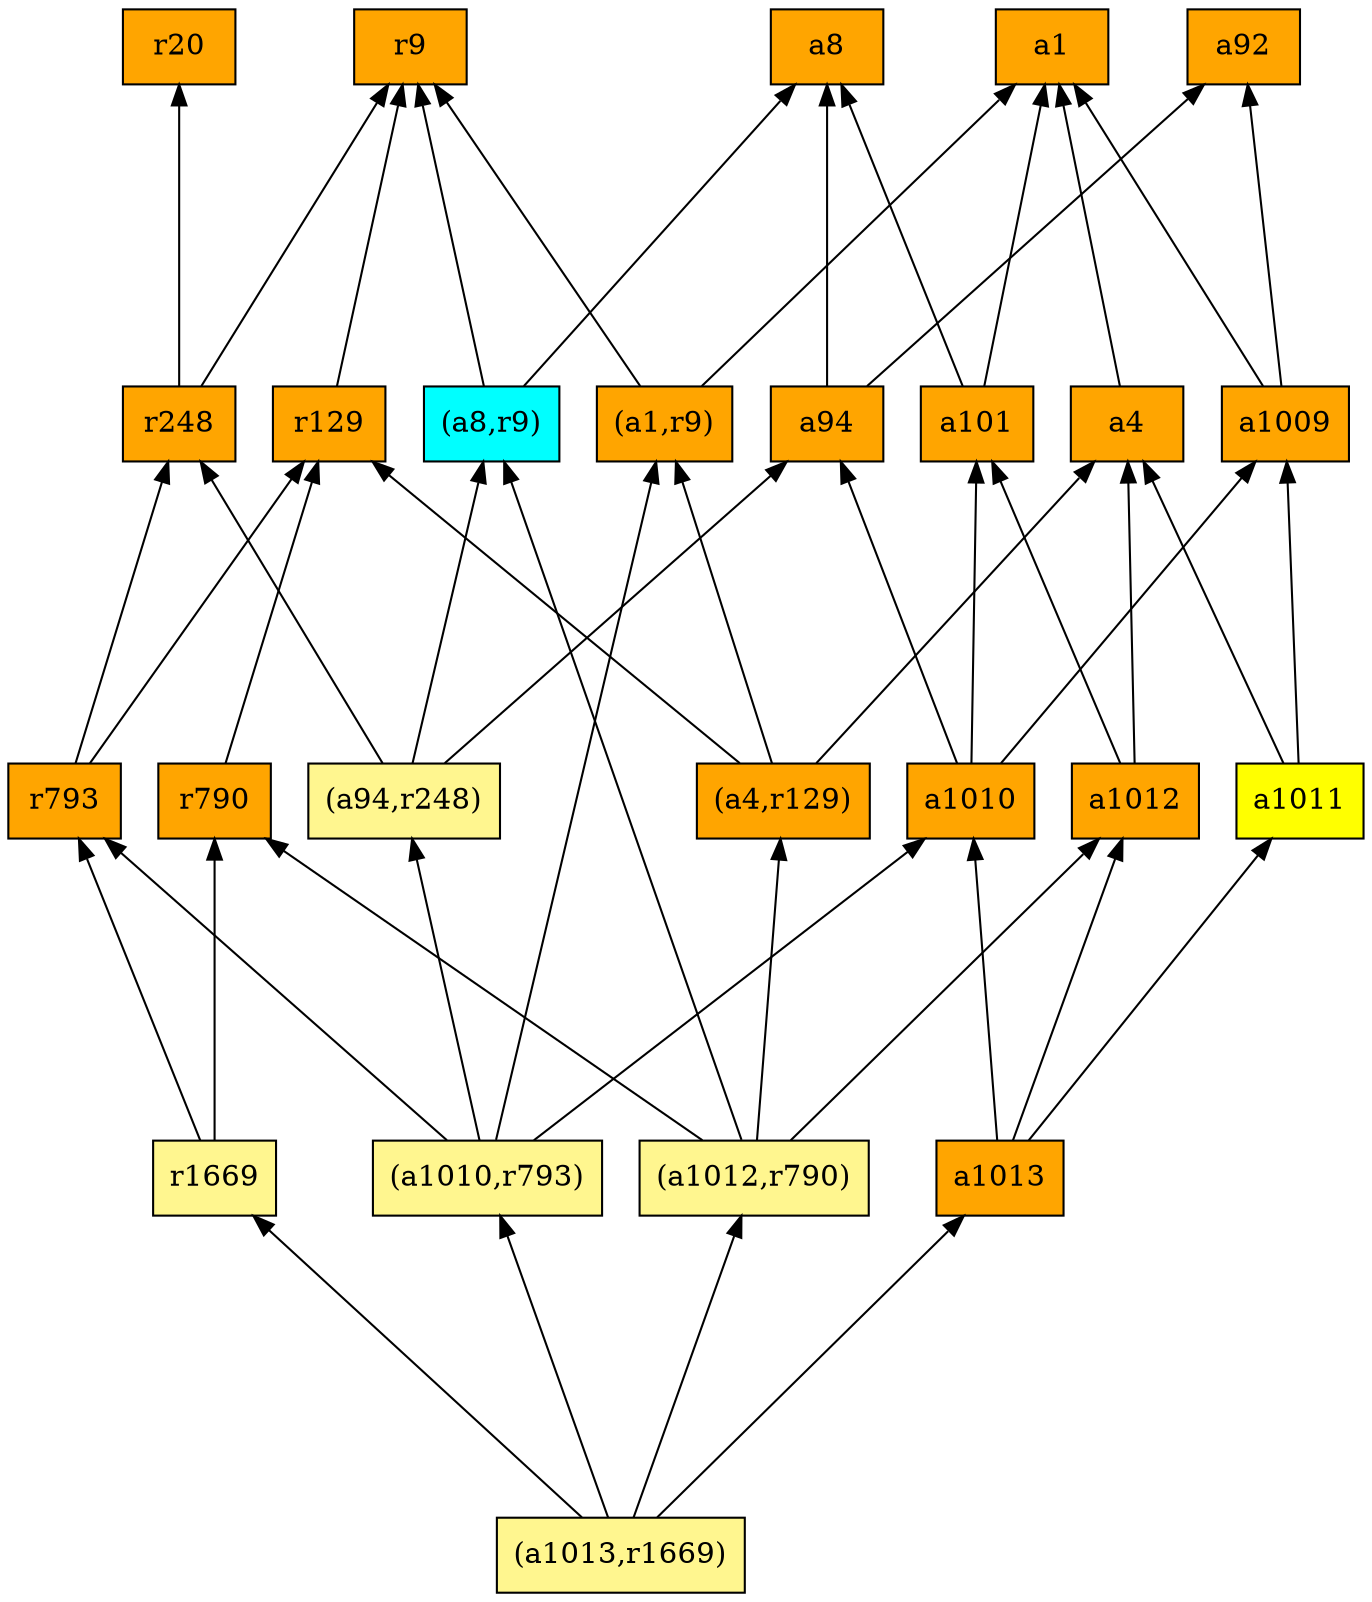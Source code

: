 digraph G {
rankdir=BT;ranksep="2.0";
"(a1,r9)" [shape=record,fillcolor=orange,style=filled,label="{(a1,r9)}"];
"a1009" [shape=record,fillcolor=orange,style=filled,label="{a1009}"];
"a92" [shape=record,fillcolor=orange,style=filled,label="{a92}"];
"r129" [shape=record,fillcolor=orange,style=filled,label="{r129}"];
"a8" [shape=record,fillcolor=orange,style=filled,label="{a8}"];
"a1011" [shape=record,fillcolor=yellow,style=filled,label="{a1011}"];
"(a8,r9)" [shape=record,fillcolor=cyan,style=filled,label="{(a8,r9)}"];
"(a1012,r790)" [shape=record,fillcolor=khaki1,style=filled,label="{(a1012,r790)}"];
"r1669" [shape=record,fillcolor=khaki1,style=filled,label="{r1669}"];
"(a1010,r793)" [shape=record,fillcolor=khaki1,style=filled,label="{(a1010,r793)}"];
"r793" [shape=record,fillcolor=orange,style=filled,label="{r793}"];
"r9" [shape=record,fillcolor=orange,style=filled,label="{r9}"];
"r790" [shape=record,fillcolor=orange,style=filled,label="{r790}"];
"a101" [shape=record,fillcolor=orange,style=filled,label="{a101}"];
"a1010" [shape=record,fillcolor=orange,style=filled,label="{a1010}"];
"a1" [shape=record,fillcolor=orange,style=filled,label="{a1}"];
"r248" [shape=record,fillcolor=orange,style=filled,label="{r248}"];
"a4" [shape=record,fillcolor=orange,style=filled,label="{a4}"];
"(a1013,r1669)" [shape=record,fillcolor=khaki1,style=filled,label="{(a1013,r1669)}"];
"(a4,r129)" [shape=record,fillcolor=orange,style=filled,label="{(a4,r129)}"];
"(a94,r248)" [shape=record,fillcolor=khaki1,style=filled,label="{(a94,r248)}"];
"r20" [shape=record,fillcolor=orange,style=filled,label="{r20}"];
"a1012" [shape=record,fillcolor=orange,style=filled,label="{a1012}"];
"a1013" [shape=record,fillcolor=orange,style=filled,label="{a1013}"];
"a94" [shape=record,fillcolor=orange,style=filled,label="{a94}"];
"(a1,r9)" -> "r9"
"(a1,r9)" -> "a1"
"a1009" -> "a1"
"a1009" -> "a92"
"r129" -> "r9"
"a1011" -> "a1009"
"a1011" -> "a4"
"(a8,r9)" -> "r9"
"(a8,r9)" -> "a8"
"(a1012,r790)" -> "(a8,r9)"
"(a1012,r790)" -> "(a4,r129)"
"(a1012,r790)" -> "a1012"
"(a1012,r790)" -> "r790"
"r1669" -> "r793"
"r1669" -> "r790"
"(a1010,r793)" -> "(a1,r9)"
"(a1010,r793)" -> "(a94,r248)"
"(a1010,r793)" -> "r793"
"(a1010,r793)" -> "a1010"
"r793" -> "r129"
"r793" -> "r248"
"r790" -> "r129"
"a101" -> "a1"
"a101" -> "a8"
"a1010" -> "a1009"
"a1010" -> "a94"
"a1010" -> "a101"
"r248" -> "r9"
"r248" -> "r20"
"a4" -> "a1"
"(a1013,r1669)" -> "(a1012,r790)"
"(a1013,r1669)" -> "r1669"
"(a1013,r1669)" -> "(a1010,r793)"
"(a1013,r1669)" -> "a1013"
"(a4,r129)" -> "(a1,r9)"
"(a4,r129)" -> "r129"
"(a4,r129)" -> "a4"
"(a94,r248)" -> "(a8,r9)"
"(a94,r248)" -> "a94"
"(a94,r248)" -> "r248"
"a1012" -> "a4"
"a1012" -> "a101"
"a1013" -> "a1011"
"a1013" -> "a1012"
"a1013" -> "a1010"
"a94" -> "a92"
"a94" -> "a8"
}